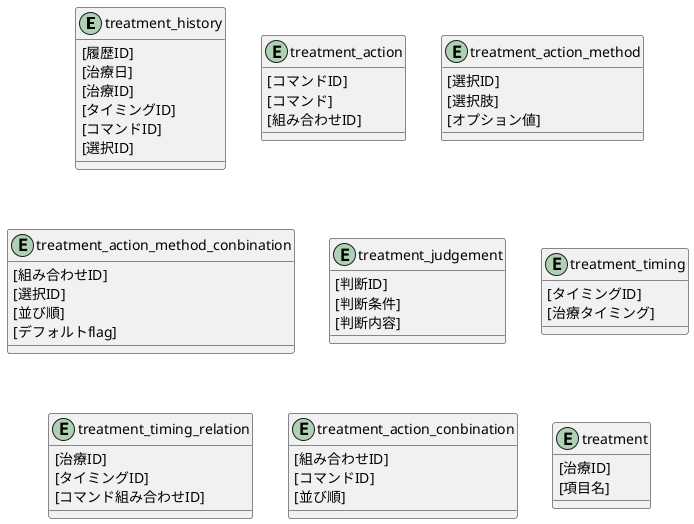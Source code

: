 @startuml tables
entity treatment_history {
    [履歴ID]
    [治療日]
    [治療ID]
    [タイミングID]
    [コマンドID]
    [選択ID]
}

entity treatment_action {
    [コマンドID]
    [コマンド]
    [組み合わせID]
}

entity treatment_action_method {
    [選択ID]
    [選択肢]
    [オプション値]
}

entity treatment_action_method_conbination {
    [組み合わせID]
    [選択ID]
    [並び順]
    [デフォルトflag]
}

entity treatment_judgement {
    [判断ID]
    [判断条件]
    [判断内容]
}

entity treatment_timing {
    [タイミングID]
    [治療タイミング]
}

entity treatment_timing_relation {
    [治療ID]
    [タイミングID]
    [コマンド組み合わせID]
}

entity treatment_action_conbination {
    [組み合わせID]
    [コマンドID]
    [並び順]
}

entity treatment {
    [治療ID]
    [項目名]
}


' entity companies as "companies\n会社" {
'   + id [PK]
'   --
'   name [会社名]
'   created_at [作成日]
'   updated_at [更新日]
' }

@enduml
